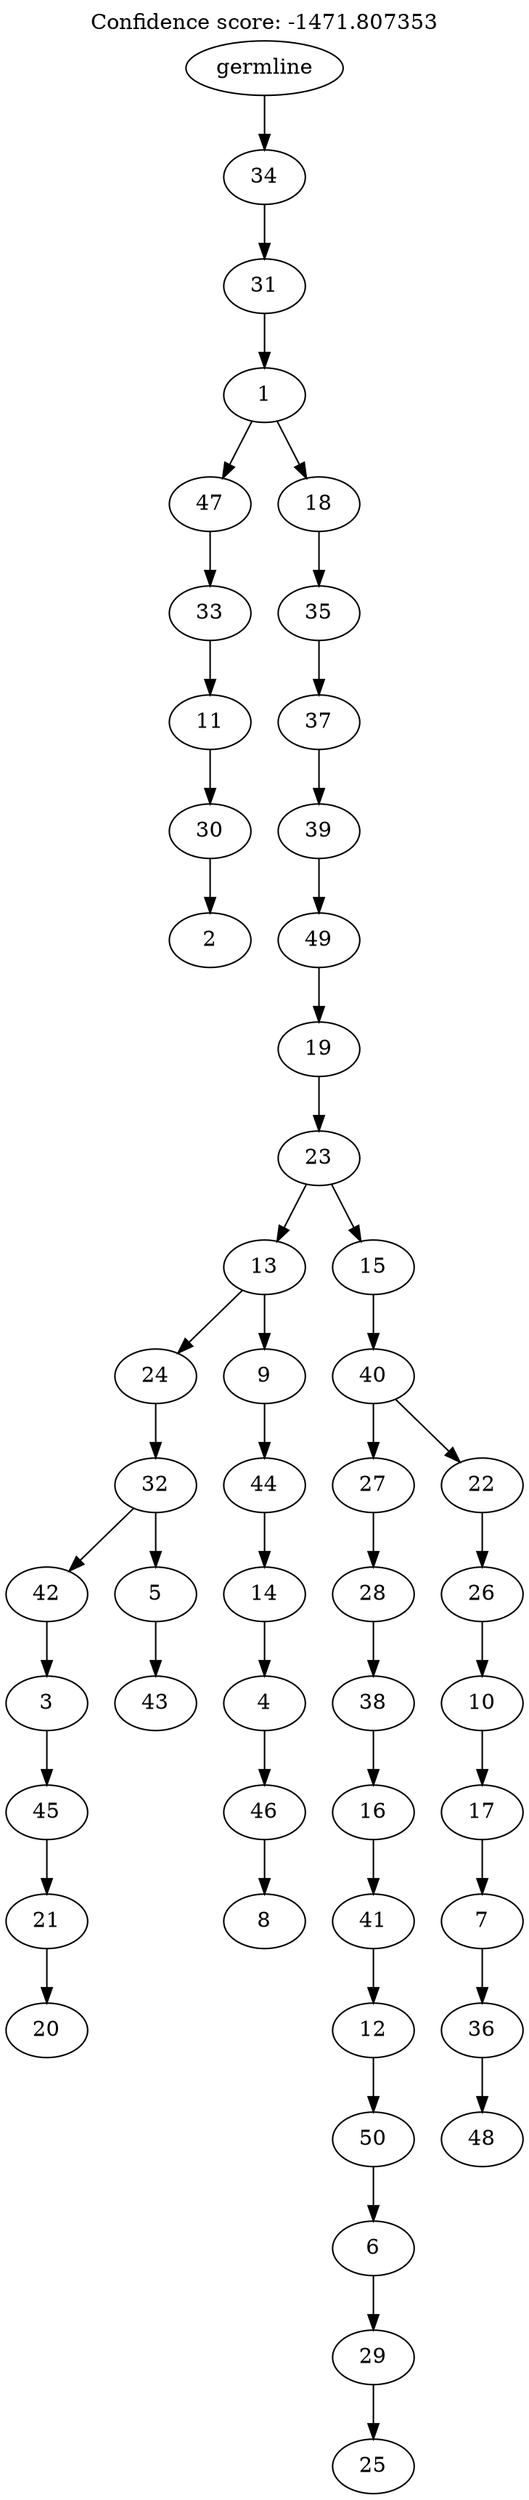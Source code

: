 digraph g {
	"49" -> "50";
	"50" [label="2"];
	"48" -> "49";
	"49" [label="30"];
	"47" -> "48";
	"48" [label="11"];
	"46" -> "47";
	"47" [label="33"];
	"44" -> "45";
	"45" [label="20"];
	"43" -> "44";
	"44" [label="21"];
	"42" -> "43";
	"43" [label="45"];
	"41" -> "42";
	"42" [label="3"];
	"39" -> "40";
	"40" [label="43"];
	"38" -> "39";
	"39" [label="5"];
	"38" -> "41";
	"41" [label="42"];
	"37" -> "38";
	"38" [label="32"];
	"35" -> "36";
	"36" [label="8"];
	"34" -> "35";
	"35" [label="46"];
	"33" -> "34";
	"34" [label="4"];
	"32" -> "33";
	"33" [label="14"];
	"31" -> "32";
	"32" [label="44"];
	"30" -> "31";
	"31" [label="9"];
	"30" -> "37";
	"37" [label="24"];
	"28" -> "29";
	"29" [label="25"];
	"27" -> "28";
	"28" [label="29"];
	"26" -> "27";
	"27" [label="6"];
	"25" -> "26";
	"26" [label="50"];
	"24" -> "25";
	"25" [label="12"];
	"23" -> "24";
	"24" [label="41"];
	"22" -> "23";
	"23" [label="16"];
	"21" -> "22";
	"22" [label="38"];
	"20" -> "21";
	"21" [label="28"];
	"18" -> "19";
	"19" [label="48"];
	"17" -> "18";
	"18" [label="36"];
	"16" -> "17";
	"17" [label="7"];
	"15" -> "16";
	"16" [label="17"];
	"14" -> "15";
	"15" [label="10"];
	"13" -> "14";
	"14" [label="26"];
	"12" -> "13";
	"13" [label="22"];
	"12" -> "20";
	"20" [label="27"];
	"11" -> "12";
	"12" [label="40"];
	"10" -> "11";
	"11" [label="15"];
	"10" -> "30";
	"30" [label="13"];
	"9" -> "10";
	"10" [label="23"];
	"8" -> "9";
	"9" [label="19"];
	"7" -> "8";
	"8" [label="49"];
	"6" -> "7";
	"7" [label="39"];
	"5" -> "6";
	"6" [label="37"];
	"4" -> "5";
	"5" [label="35"];
	"3" -> "4";
	"4" [label="18"];
	"3" -> "46";
	"46" [label="47"];
	"2" -> "3";
	"3" [label="1"];
	"1" -> "2";
	"2" [label="31"];
	"0" -> "1";
	"1" [label="34"];
	"0" [label="germline"];
	labelloc="t";
	label="Confidence score: -1471.807353";
}
